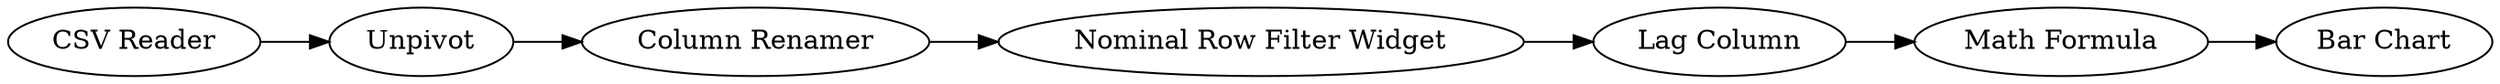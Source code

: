 digraph {
	12 -> 9
	1 -> 7
	7 -> 13
	9 -> 10
	10 -> 11
	13 -> 12
	13 [label="Column Renamer"]
	1 [label="CSV Reader"]
	7 [label=Unpivot]
	9 [label="Lag Column"]
	11 [label="Bar Chart"]
	12 [label="Nominal Row Filter Widget"]
	10 [label="Math Formula"]
	rankdir=LR
}
